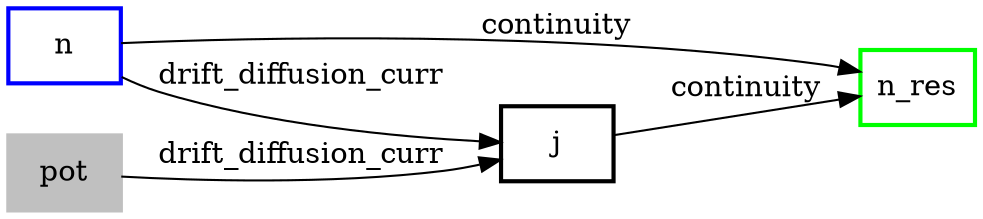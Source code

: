 digraph mygraph {
  rankdir = "LR"
  node [shape=box]
  1 [color=blue label="n
" penwidth=2.0]
  2 [color=green label="n_res
" penwidth=2.0]
  3 [color=black label="j
" penwidth=2.0]
  4 [color=black label="pot
" penwidth=2.0 style=filled color=gray]
  3 -> 2 [label="continuity"]
  1 -> 2 [label="continuity"]
  1 -> 3 [label="drift_diffusion_curr"]
  4 -> 3 [label="drift_diffusion_curr"]
}
